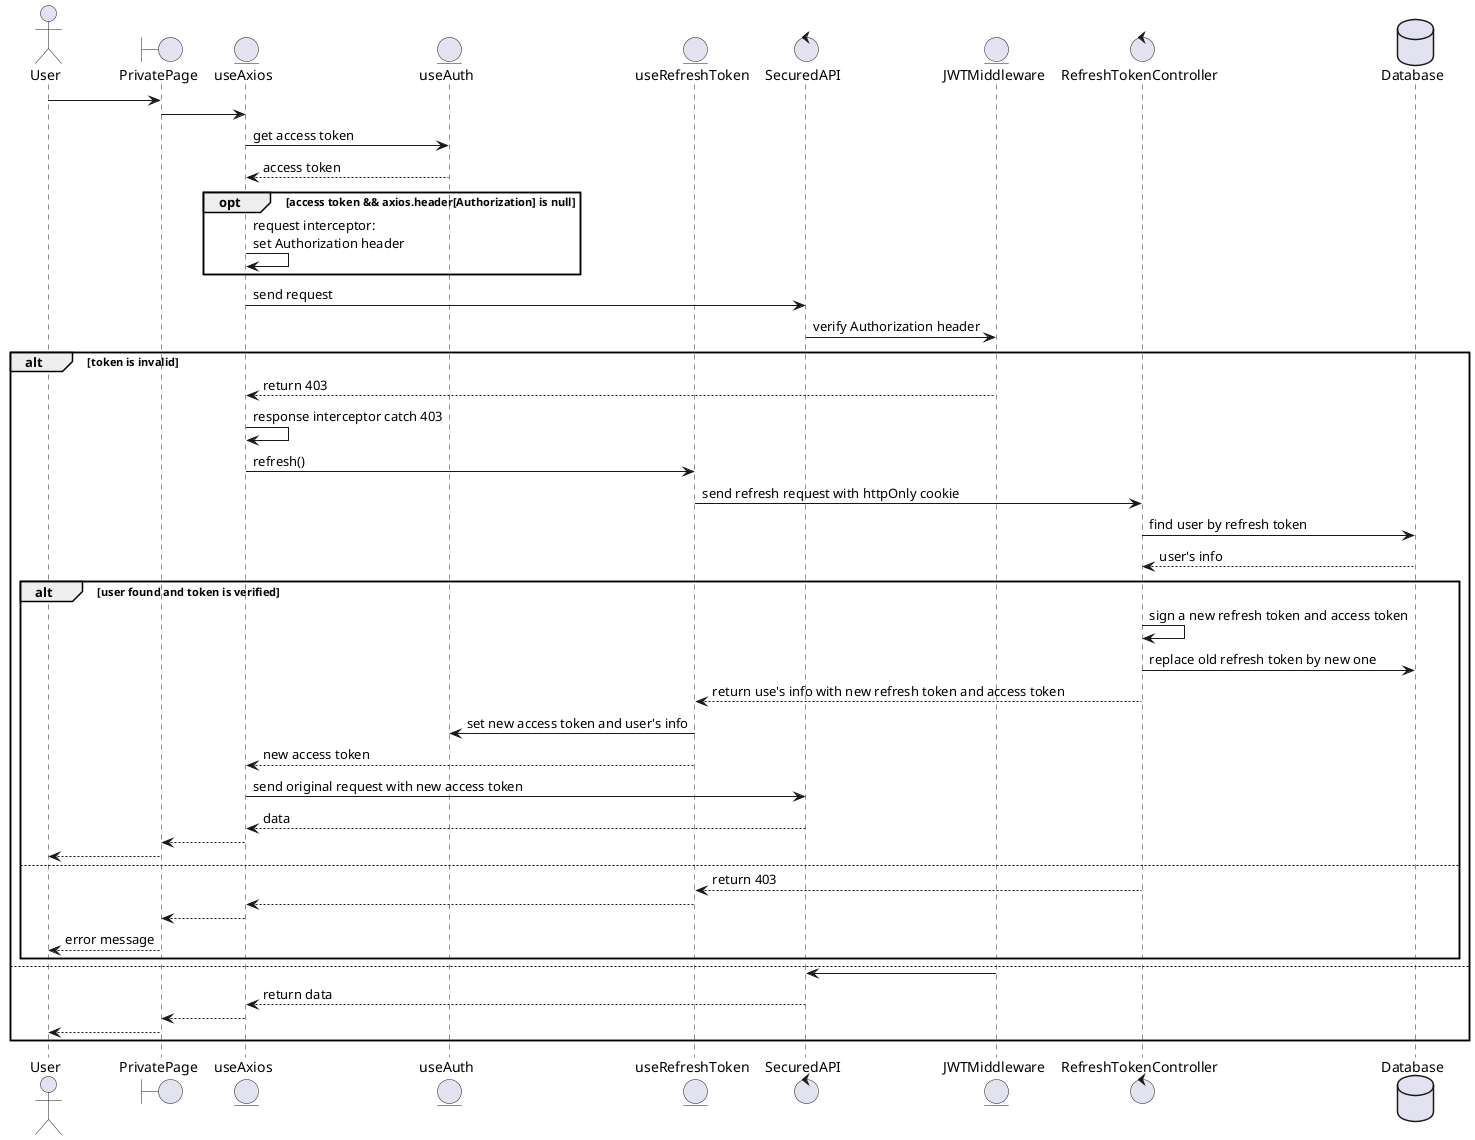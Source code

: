 @startuml

Actor User
Boundary PrivatePage
Entity useAxios
Entity useAuth
Entity useRefreshToken
Control SecuredAPI
Entity JWTMiddleware
Control RefreshTokenController
Database Database

User -> PrivatePage
PrivatePage -> useAxios
useAxios -> useAuth: get access token
useAxios <-- useAuth: access token
opt access token && axios.header[Authorization] is null
  useAxios -> useAxios: request interceptor: \nset Authorization header
end
useAxios -> SecuredAPI: send request
SecuredAPI -> JWTMiddleware: verify Authorization header

alt token is invalid
  useAxios <-- JWTMiddleware: return 403
  useAxios -> useAxios: response interceptor catch 403
  useAxios -> useRefreshToken: refresh()
  useRefreshToken -> RefreshTokenController: send refresh request with httpOnly cookie
  RefreshTokenController -> Database: find user by refresh token
  RefreshTokenController <-- Database: user's info
  alt user found and token is verified
    RefreshTokenController -> RefreshTokenController: sign a new refresh token and access token
    RefreshTokenController -> Database: replace old refresh token by new one
    useRefreshToken <-- RefreshTokenController: return use's info with new refresh token and access token
    useRefreshToken -> useAuth: set new access token and user's info
    useAxios <-- useRefreshToken: new access token
    useAxios -> SecuredAPI: send original request with new access token
    useAxios <-- SecuredAPI: data
    PrivatePage <-- useAxios
    User <-- PrivatePage
  else
    useRefreshToken <-- RefreshTokenController: return 403
    useAxios <-- useRefreshToken
    PrivatePage <-- useAxios
    User <-- PrivatePage: error message

  end
else 
  JWTMiddleware -> SecuredAPI
  useAxios <-- SecuredAPI: return data
  PrivatePage <-- useAxios
  User <-- PrivatePage
end




@endyml